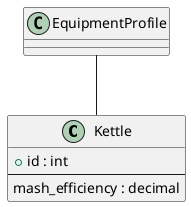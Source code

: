 @startuml

class "Kettle" as Kettle {
    + id : int
    --
    mash_efficiency : decimal
}

EquipmentProfile -- Kettle 

@enduml